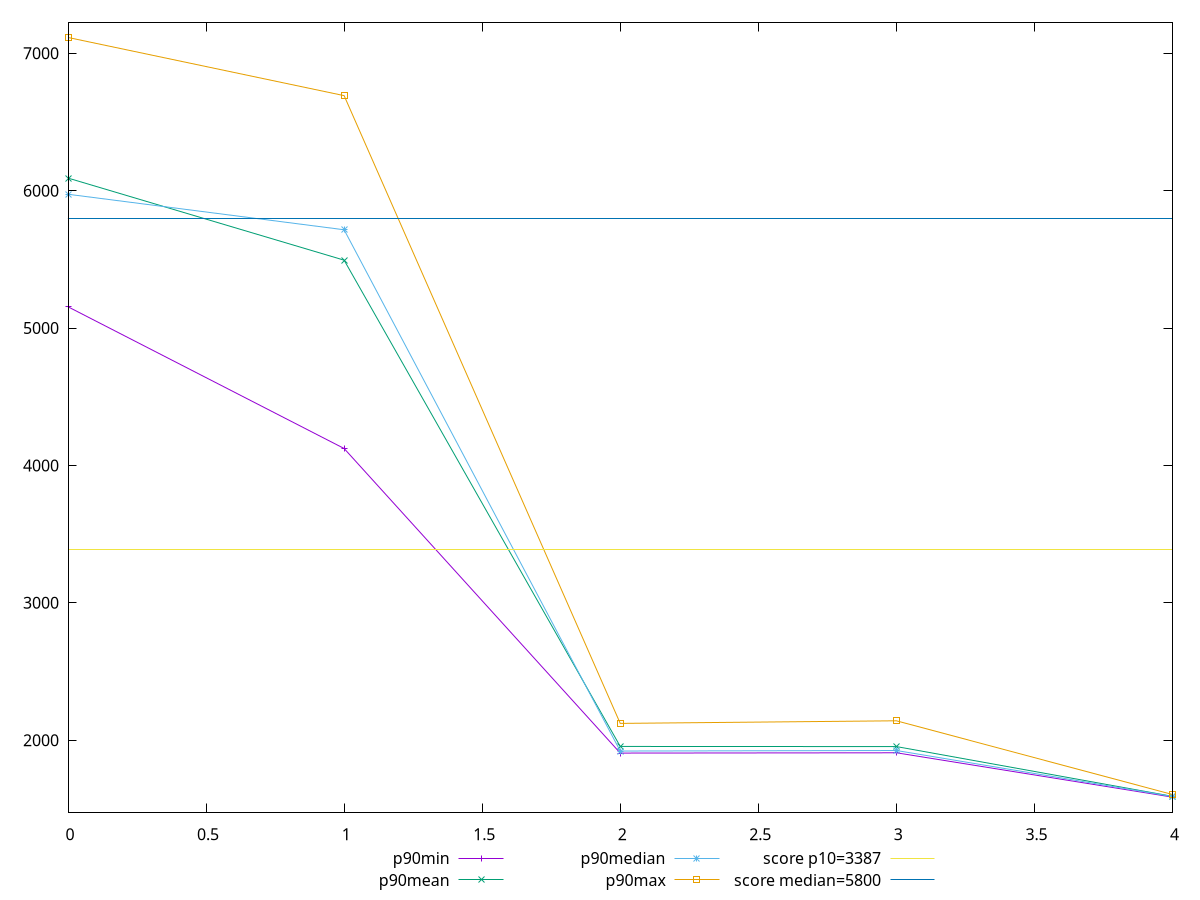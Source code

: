 reset

$p90Min <<EOF
0 5154.612766046621
1 4122.940246931773
2 1906.0104999999999
3 1908.1375
4 1585.2314999999999
EOF

$p90Mean <<EOF
0 6091.464120483711
1 5493.867814342504
2 1954.2384303191493
3 1953.3695452127656
4 1590.8908164893612
EOF

$p90Median <<EOF
0 5973.704962260379
1 5715.22348463402
2 1920.888875
3 1924.73675
4 1589.831475
EOF

$p90Max <<EOF
0 7114.941019675414
1 6691.518736221211
2 2122.05965
3 2141.0334999999995
4 1604.2685999999999
EOF

set key outside below
set xrange [0:4]
set yrange [1474.6373096064915:7225.535210068922]
set trange [1474.6373096064915:7225.535210068922]
set terminal svg size 640, 560 enhanced background rgb 'white'
set output "report_00019_2021-02-10T18-14-37.922Z//speed-index/progression/value.svg"

plot $p90Min title "p90min" with linespoints, \
     $p90Mean title "p90mean" with linespoints, \
     $p90Median title "p90median" with linespoints, \
     $p90Max title "p90max" with linespoints, \
     3387 title "score p10=3387", \
     5800 title "score median=5800"

reset
